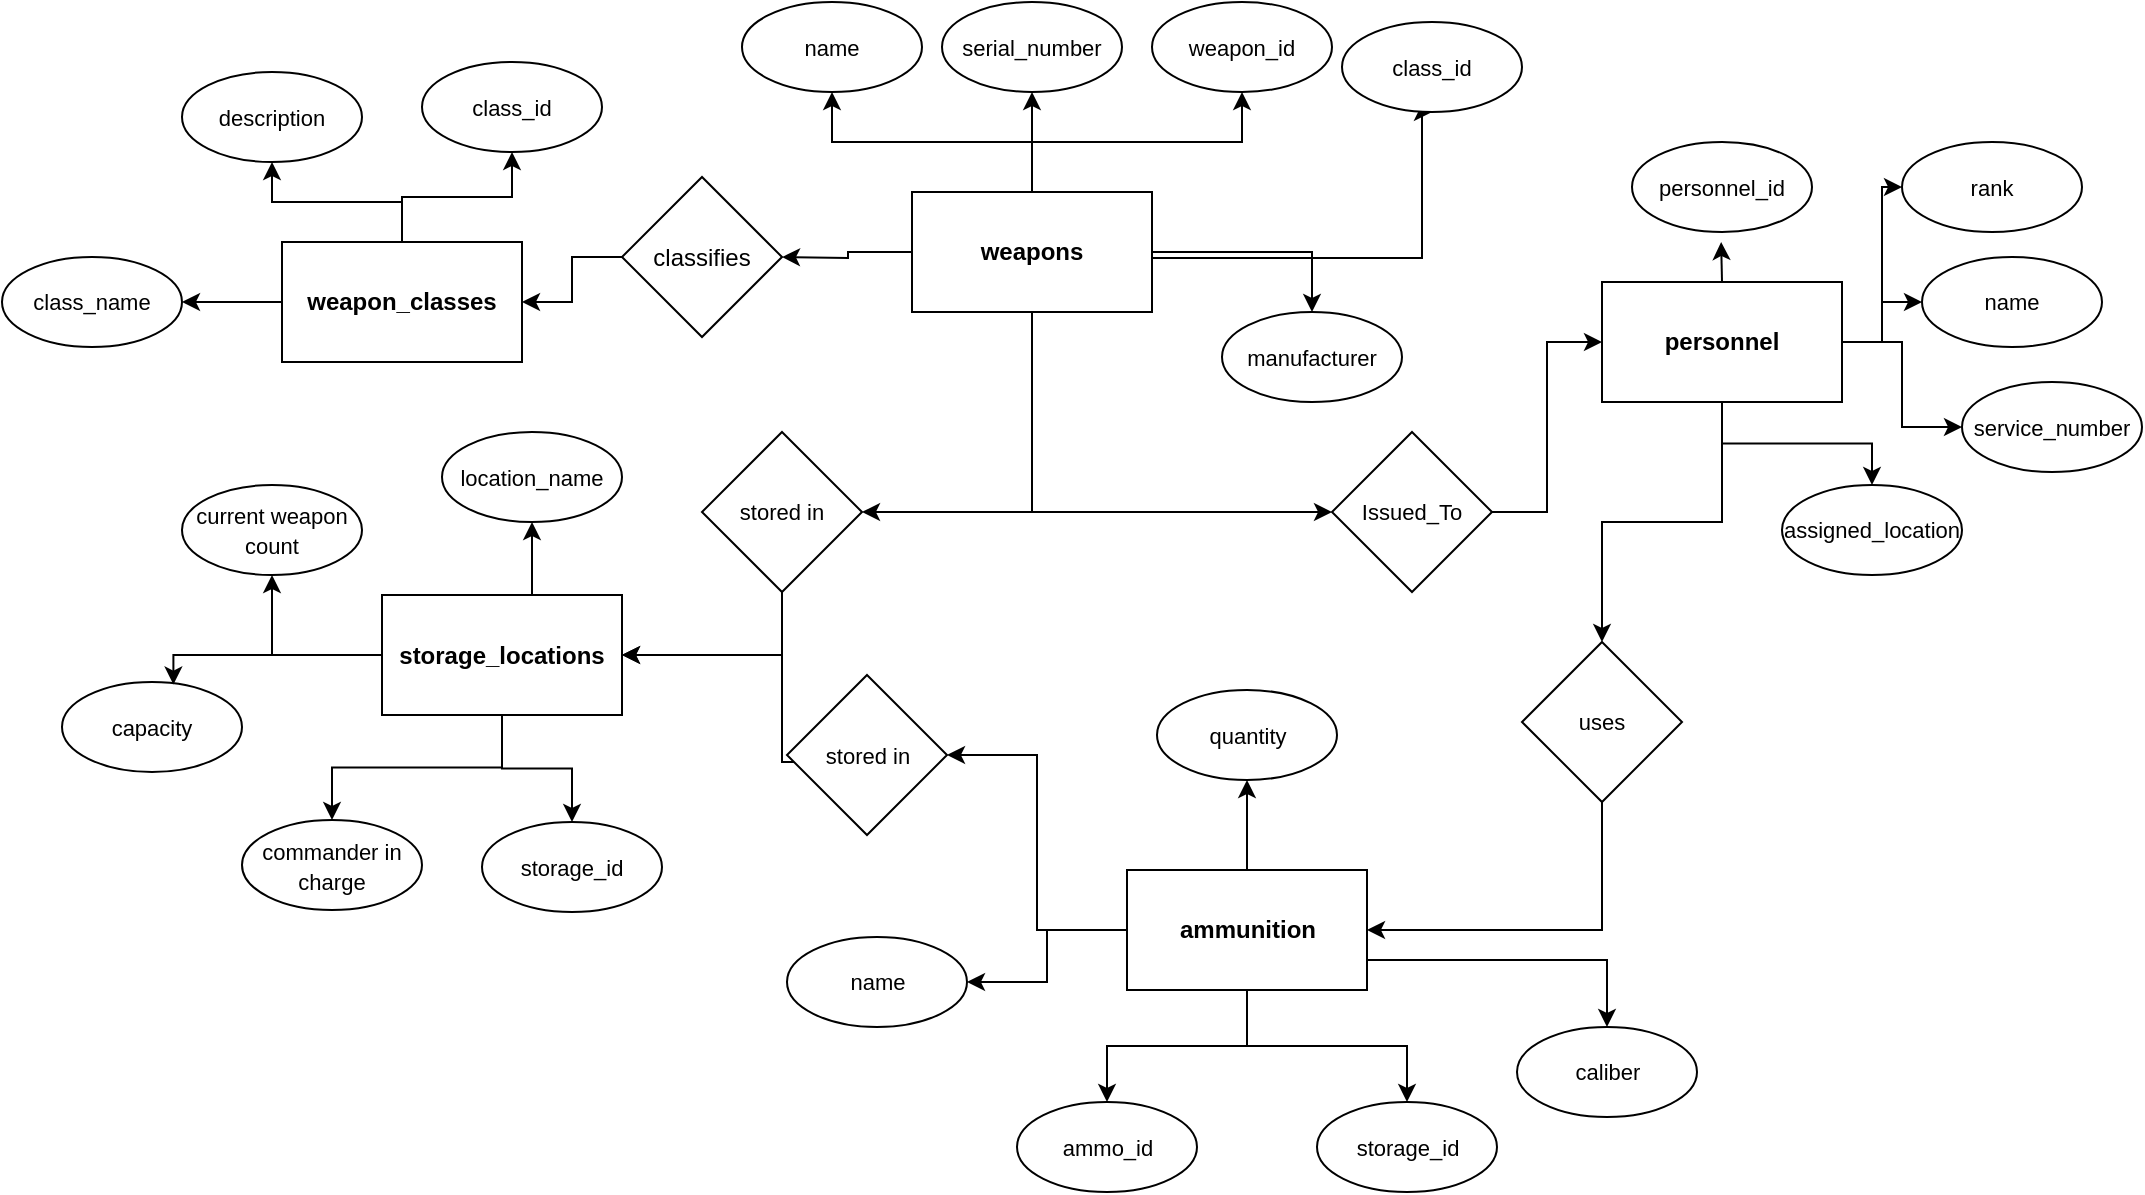 <mxfile version="26.0.16">
  <diagram name="Page-1" id="ycRu8Dl1TrBNxJkZjVXF">
    <mxGraphModel dx="2569" dy="579" grid="1" gridSize="10" guides="1" tooltips="1" connect="1" arrows="1" fold="1" page="1" pageScale="1" pageWidth="1169" pageHeight="827" math="0" shadow="0">
      <root>
        <mxCell id="0" />
        <mxCell id="1" parent="0" />
        <mxCell id="KG3uTl3x-kGDV18g8xJJ-138" value="&lt;span style=&quot;font-size: 11px; text-align: left; text-wrap-mode: nowrap;&quot;&gt;class_id&lt;/span&gt;" style="ellipse;whiteSpace=wrap;html=1;" vertex="1" parent="1">
          <mxGeometry x="200" y="140" width="90" height="45" as="geometry" />
        </mxCell>
        <mxCell id="KG3uTl3x-kGDV18g8xJJ-139" value="&lt;span style=&quot;font-size: 11px; text-align: left; text-wrap-mode: nowrap;&quot;&gt;class_name&lt;/span&gt;" style="ellipse;whiteSpace=wrap;html=1;" vertex="1" parent="1">
          <mxGeometry x="-10" y="237.5" width="90" height="45" as="geometry" />
        </mxCell>
        <mxCell id="KG3uTl3x-kGDV18g8xJJ-141" value="&lt;span style=&quot;font-size: 11px; text-align: left; text-wrap-mode: nowrap;&quot;&gt;description&lt;/span&gt;" style="ellipse;whiteSpace=wrap;html=1;" vertex="1" parent="1">
          <mxGeometry x="80" y="145" width="90" height="45" as="geometry" />
        </mxCell>
        <mxCell id="KG3uTl3x-kGDV18g8xJJ-164" style="edgeStyle=orthogonalEdgeStyle;rounded=0;orthogonalLoop=1;jettySize=auto;html=1;exitX=1;exitY=0.5;exitDx=0;exitDy=0;entryX=0.5;entryY=1;entryDx=0;entryDy=0;" edge="1" parent="1" source="KG3uTl3x-kGDV18g8xJJ-144" target="KG3uTl3x-kGDV18g8xJJ-152">
          <mxGeometry relative="1" as="geometry">
            <mxPoint x="625" y="212.5" as="targetPoint" />
            <Array as="points">
              <mxPoint x="700" y="238" />
            </Array>
          </mxGeometry>
        </mxCell>
        <mxCell id="KG3uTl3x-kGDV18g8xJJ-184" style="edgeStyle=orthogonalEdgeStyle;rounded=0;orthogonalLoop=1;jettySize=auto;html=1;exitX=0.5;exitY=1;exitDx=0;exitDy=0;entryX=0;entryY=0.5;entryDx=0;entryDy=0;" edge="1" parent="1" source="KG3uTl3x-kGDV18g8xJJ-144" target="KG3uTl3x-kGDV18g8xJJ-183">
          <mxGeometry relative="1" as="geometry" />
        </mxCell>
        <mxCell id="KG3uTl3x-kGDV18g8xJJ-220" style="edgeStyle=orthogonalEdgeStyle;rounded=0;orthogonalLoop=1;jettySize=auto;html=1;exitX=0;exitY=0.5;exitDx=0;exitDy=0;" edge="1" parent="1" source="KG3uTl3x-kGDV18g8xJJ-144">
          <mxGeometry relative="1" as="geometry">
            <mxPoint x="380.0" y="237.5" as="targetPoint" />
          </mxGeometry>
        </mxCell>
        <mxCell id="KG3uTl3x-kGDV18g8xJJ-225" style="edgeStyle=orthogonalEdgeStyle;rounded=0;orthogonalLoop=1;jettySize=auto;html=1;exitX=0.5;exitY=0;exitDx=0;exitDy=0;entryX=0.5;entryY=1;entryDx=0;entryDy=0;" edge="1" parent="1" source="KG3uTl3x-kGDV18g8xJJ-144" target="KG3uTl3x-kGDV18g8xJJ-153">
          <mxGeometry relative="1" as="geometry" />
        </mxCell>
        <mxCell id="KG3uTl3x-kGDV18g8xJJ-229" style="edgeStyle=orthogonalEdgeStyle;rounded=0;orthogonalLoop=1;jettySize=auto;html=1;exitX=0.5;exitY=0;exitDx=0;exitDy=0;entryX=0.5;entryY=1;entryDx=0;entryDy=0;" edge="1" parent="1" source="KG3uTl3x-kGDV18g8xJJ-144" target="KG3uTl3x-kGDV18g8xJJ-147">
          <mxGeometry relative="1" as="geometry" />
        </mxCell>
        <mxCell id="KG3uTl3x-kGDV18g8xJJ-230" style="edgeStyle=orthogonalEdgeStyle;rounded=0;orthogonalLoop=1;jettySize=auto;html=1;exitX=1;exitY=0.5;exitDx=0;exitDy=0;entryX=0.5;entryY=0;entryDx=0;entryDy=0;" edge="1" parent="1" source="KG3uTl3x-kGDV18g8xJJ-144" target="KG3uTl3x-kGDV18g8xJJ-150">
          <mxGeometry relative="1" as="geometry" />
        </mxCell>
        <mxCell id="KG3uTl3x-kGDV18g8xJJ-232" style="edgeStyle=orthogonalEdgeStyle;rounded=0;orthogonalLoop=1;jettySize=auto;html=1;exitX=0.5;exitY=0;exitDx=0;exitDy=0;entryX=0.5;entryY=1;entryDx=0;entryDy=0;" edge="1" parent="1" source="KG3uTl3x-kGDV18g8xJJ-144" target="KG3uTl3x-kGDV18g8xJJ-151">
          <mxGeometry relative="1" as="geometry" />
        </mxCell>
        <mxCell id="KG3uTl3x-kGDV18g8xJJ-242" style="edgeStyle=orthogonalEdgeStyle;rounded=0;orthogonalLoop=1;jettySize=auto;html=1;exitX=0.5;exitY=1;exitDx=0;exitDy=0;entryX=1;entryY=0.5;entryDx=0;entryDy=0;" edge="1" parent="1" source="KG3uTl3x-kGDV18g8xJJ-144" target="KG3uTl3x-kGDV18g8xJJ-206">
          <mxGeometry relative="1" as="geometry">
            <Array as="points">
              <mxPoint x="505" y="365" />
            </Array>
          </mxGeometry>
        </mxCell>
        <mxCell id="KG3uTl3x-kGDV18g8xJJ-144" value="&lt;span style=&quot;font-weight: 700; text-wrap-mode: nowrap;&quot;&gt;weapons&lt;/span&gt;" style="rounded=0;whiteSpace=wrap;html=1;" vertex="1" parent="1">
          <mxGeometry x="445" y="205" width="120" height="60" as="geometry" />
        </mxCell>
        <mxCell id="KG3uTl3x-kGDV18g8xJJ-157" value="" style="edgeStyle=orthogonalEdgeStyle;rounded=0;orthogonalLoop=1;jettySize=auto;html=1;" edge="1" parent="1" source="KG3uTl3x-kGDV18g8xJJ-145" target="KG3uTl3x-kGDV18g8xJJ-138">
          <mxGeometry relative="1" as="geometry" />
        </mxCell>
        <mxCell id="KG3uTl3x-kGDV18g8xJJ-218" style="edgeStyle=orthogonalEdgeStyle;rounded=0;orthogonalLoop=1;jettySize=auto;html=1;exitX=0;exitY=0.5;exitDx=0;exitDy=0;entryX=1;entryY=0.5;entryDx=0;entryDy=0;" edge="1" parent="1" source="KG3uTl3x-kGDV18g8xJJ-145" target="KG3uTl3x-kGDV18g8xJJ-139">
          <mxGeometry relative="1" as="geometry" />
        </mxCell>
        <mxCell id="KG3uTl3x-kGDV18g8xJJ-226" style="edgeStyle=orthogonalEdgeStyle;rounded=0;orthogonalLoop=1;jettySize=auto;html=1;exitX=0.5;exitY=0;exitDx=0;exitDy=0;entryX=0.5;entryY=1;entryDx=0;entryDy=0;" edge="1" parent="1" source="KG3uTl3x-kGDV18g8xJJ-145" target="KG3uTl3x-kGDV18g8xJJ-141">
          <mxGeometry relative="1" as="geometry" />
        </mxCell>
        <mxCell id="KG3uTl3x-kGDV18g8xJJ-145" value="&lt;span style=&quot;font-weight: 700; text-wrap-mode: nowrap;&quot;&gt;weapon_classes&lt;/span&gt;" style="rounded=0;whiteSpace=wrap;html=1;" vertex="1" parent="1">
          <mxGeometry x="130" y="230" width="120" height="60" as="geometry" />
        </mxCell>
        <mxCell id="KG3uTl3x-kGDV18g8xJJ-147" value="&lt;span style=&quot;font-size: 11px; text-align: left; text-wrap-mode: nowrap;&quot;&gt;weapon_id&lt;/span&gt;" style="ellipse;whiteSpace=wrap;html=1;" vertex="1" parent="1">
          <mxGeometry x="565" y="110" width="90" height="45" as="geometry" />
        </mxCell>
        <mxCell id="KG3uTl3x-kGDV18g8xJJ-148" value="&lt;span style=&quot;font-size: 11px; text-align: left; text-wrap-mode: nowrap;&quot;&gt;current weapon&lt;/span&gt;&lt;div&gt;&lt;span style=&quot;font-size: 11px; text-align: left; text-wrap-mode: nowrap;&quot;&gt;count&lt;/span&gt;&lt;/div&gt;" style="ellipse;whiteSpace=wrap;html=1;" vertex="1" parent="1">
          <mxGeometry x="80" y="351.5" width="90" height="45" as="geometry" />
        </mxCell>
        <mxCell id="KG3uTl3x-kGDV18g8xJJ-149" value="&lt;span style=&quot;font-size: 11px; text-align: left; text-wrap-mode: nowrap;&quot;&gt;personnel_id&lt;/span&gt;" style="ellipse;whiteSpace=wrap;html=1;" vertex="1" parent="1">
          <mxGeometry x="805" y="180" width="90" height="45" as="geometry" />
        </mxCell>
        <mxCell id="KG3uTl3x-kGDV18g8xJJ-150" value="&lt;span style=&quot;font-size: 11px; text-align: left; text-wrap-mode: nowrap;&quot;&gt;manufacturer&lt;/span&gt;" style="ellipse;whiteSpace=wrap;html=1;" vertex="1" parent="1">
          <mxGeometry x="600" y="265" width="90" height="45" as="geometry" />
        </mxCell>
        <mxCell id="KG3uTl3x-kGDV18g8xJJ-151" value="&lt;span style=&quot;font-size: 11px; text-align: left; text-wrap-mode: nowrap;&quot;&gt;serial_number&lt;/span&gt;" style="ellipse;whiteSpace=wrap;html=1;" vertex="1" parent="1">
          <mxGeometry x="460" y="110" width="90" height="45" as="geometry" />
        </mxCell>
        <mxCell id="KG3uTl3x-kGDV18g8xJJ-152" value="&lt;span style=&quot;font-size: 11px; text-align: left; text-wrap-mode: nowrap;&quot;&gt;class_id&lt;/span&gt;" style="ellipse;whiteSpace=wrap;html=1;" vertex="1" parent="1">
          <mxGeometry x="660" y="120" width="90" height="45" as="geometry" />
        </mxCell>
        <mxCell id="KG3uTl3x-kGDV18g8xJJ-153" value="&lt;span style=&quot;font-size: 11px; text-align: left; text-wrap-mode: nowrap;&quot;&gt;name&lt;/span&gt;" style="ellipse;whiteSpace=wrap;html=1;" vertex="1" parent="1">
          <mxGeometry x="360" y="110" width="90" height="45" as="geometry" />
        </mxCell>
        <mxCell id="KG3uTl3x-kGDV18g8xJJ-221" style="edgeStyle=orthogonalEdgeStyle;rounded=0;orthogonalLoop=1;jettySize=auto;html=1;exitX=0.5;exitY=1;exitDx=0;exitDy=0;entryX=1;entryY=0.5;entryDx=0;entryDy=0;" edge="1" parent="1" source="KG3uTl3x-kGDV18g8xJJ-154" target="KG3uTl3x-kGDV18g8xJJ-145">
          <mxGeometry relative="1" as="geometry" />
        </mxCell>
        <mxCell id="KG3uTl3x-kGDV18g8xJJ-154" value="classifies" style="rhombus;whiteSpace=wrap;html=1;direction=south;" vertex="1" parent="1">
          <mxGeometry x="300" y="197.5" width="80" height="80" as="geometry" />
        </mxCell>
        <mxCell id="KG3uTl3x-kGDV18g8xJJ-182" style="edgeStyle=orthogonalEdgeStyle;rounded=0;orthogonalLoop=1;jettySize=auto;html=1;exitX=0.5;exitY=1;exitDx=0;exitDy=0;entryX=0.5;entryY=0;entryDx=0;entryDy=0;" edge="1" parent="1" source="KG3uTl3x-kGDV18g8xJJ-167" target="KG3uTl3x-kGDV18g8xJJ-174">
          <mxGeometry relative="1" as="geometry" />
        </mxCell>
        <mxCell id="KG3uTl3x-kGDV18g8xJJ-189" style="edgeStyle=orthogonalEdgeStyle;rounded=0;orthogonalLoop=1;jettySize=auto;html=1;exitX=0.5;exitY=1;exitDx=0;exitDy=0;entryX=0.5;entryY=0;entryDx=0;entryDy=0;" edge="1" parent="1" source="KG3uTl3x-kGDV18g8xJJ-167" target="KG3uTl3x-kGDV18g8xJJ-187">
          <mxGeometry relative="1" as="geometry" />
        </mxCell>
        <mxCell id="KG3uTl3x-kGDV18g8xJJ-233" style="edgeStyle=orthogonalEdgeStyle;rounded=0;orthogonalLoop=1;jettySize=auto;html=1;exitX=1;exitY=0.5;exitDx=0;exitDy=0;entryX=0;entryY=0.5;entryDx=0;entryDy=0;" edge="1" parent="1" source="KG3uTl3x-kGDV18g8xJJ-167" target="KG3uTl3x-kGDV18g8xJJ-177">
          <mxGeometry relative="1" as="geometry" />
        </mxCell>
        <mxCell id="KG3uTl3x-kGDV18g8xJJ-234" style="edgeStyle=orthogonalEdgeStyle;rounded=0;orthogonalLoop=1;jettySize=auto;html=1;exitX=1;exitY=0.5;exitDx=0;exitDy=0;entryX=0;entryY=0.5;entryDx=0;entryDy=0;" edge="1" parent="1" source="KG3uTl3x-kGDV18g8xJJ-167" target="KG3uTl3x-kGDV18g8xJJ-175">
          <mxGeometry relative="1" as="geometry" />
        </mxCell>
        <mxCell id="KG3uTl3x-kGDV18g8xJJ-239" style="edgeStyle=orthogonalEdgeStyle;rounded=0;orthogonalLoop=1;jettySize=auto;html=1;exitX=1;exitY=0.5;exitDx=0;exitDy=0;entryX=0;entryY=0.5;entryDx=0;entryDy=0;" edge="1" parent="1" source="KG3uTl3x-kGDV18g8xJJ-167" target="KG3uTl3x-kGDV18g8xJJ-176">
          <mxGeometry relative="1" as="geometry">
            <Array as="points">
              <mxPoint x="930" y="280" />
              <mxPoint x="930" y="203" />
            </Array>
          </mxGeometry>
        </mxCell>
        <mxCell id="KG3uTl3x-kGDV18g8xJJ-240" style="edgeStyle=orthogonalEdgeStyle;rounded=0;orthogonalLoop=1;jettySize=auto;html=1;exitX=0.5;exitY=0;exitDx=0;exitDy=0;" edge="1" parent="1" source="KG3uTl3x-kGDV18g8xJJ-167">
          <mxGeometry relative="1" as="geometry">
            <mxPoint x="849.571" y="230" as="targetPoint" />
          </mxGeometry>
        </mxCell>
        <mxCell id="KG3uTl3x-kGDV18g8xJJ-167" value="&lt;span style=&quot;font-weight: 700; text-wrap-mode: nowrap;&quot;&gt;personnel&lt;/span&gt;" style="rounded=0;whiteSpace=wrap;html=1;" vertex="1" parent="1">
          <mxGeometry x="790" y="250" width="120" height="60" as="geometry" />
        </mxCell>
        <mxCell id="KG3uTl3x-kGDV18g8xJJ-169" value="&lt;span style=&quot;font-size: 11px; text-align: left; text-wrap-mode: nowrap;&quot;&gt;storage_id&lt;/span&gt;" style="ellipse;whiteSpace=wrap;html=1;" vertex="1" parent="1">
          <mxGeometry x="647.5" y="660" width="90" height="45" as="geometry" />
        </mxCell>
        <mxCell id="KG3uTl3x-kGDV18g8xJJ-170" value="&lt;span style=&quot;font-size: 11px; text-align: left; text-wrap-mode: nowrap;&quot;&gt;quantity&lt;/span&gt;" style="ellipse;whiteSpace=wrap;html=1;" vertex="1" parent="1">
          <mxGeometry x="567.5" y="454" width="90" height="45" as="geometry" />
        </mxCell>
        <mxCell id="KG3uTl3x-kGDV18g8xJJ-171" value="&lt;span style=&quot;font-size: 11px; text-align: left; text-wrap-mode: nowrap;&quot;&gt;caliber&lt;/span&gt;" style="ellipse;whiteSpace=wrap;html=1;" vertex="1" parent="1">
          <mxGeometry x="747.5" y="622.5" width="90" height="45" as="geometry" />
        </mxCell>
        <mxCell id="KG3uTl3x-kGDV18g8xJJ-172" value="&lt;span style=&quot;font-size: 11px; text-align: left; text-wrap-mode: nowrap;&quot;&gt;name&lt;/span&gt;" style="ellipse;whiteSpace=wrap;html=1;" vertex="1" parent="1">
          <mxGeometry x="382.5" y="577.5" width="90" height="45" as="geometry" />
        </mxCell>
        <mxCell id="KG3uTl3x-kGDV18g8xJJ-173" value="&lt;span style=&quot;font-size: 11px; text-align: left; text-wrap-mode: nowrap;&quot;&gt;ammo_id&lt;/span&gt;" style="ellipse;whiteSpace=wrap;html=1;" vertex="1" parent="1">
          <mxGeometry x="497.5" y="660" width="90" height="45" as="geometry" />
        </mxCell>
        <mxCell id="KG3uTl3x-kGDV18g8xJJ-174" value="&lt;span style=&quot;font-size: 11px; text-align: left; text-wrap-mode: nowrap;&quot;&gt;assigned_location&lt;/span&gt;" style="ellipse;whiteSpace=wrap;html=1;" vertex="1" parent="1">
          <mxGeometry x="880" y="351.5" width="90" height="45" as="geometry" />
        </mxCell>
        <mxCell id="KG3uTl3x-kGDV18g8xJJ-175" value="&lt;span style=&quot;font-size: 11px; text-align: left; text-wrap-mode: nowrap;&quot;&gt;service_number&lt;/span&gt;" style="ellipse;whiteSpace=wrap;html=1;" vertex="1" parent="1">
          <mxGeometry x="970" y="300" width="90" height="45" as="geometry" />
        </mxCell>
        <mxCell id="KG3uTl3x-kGDV18g8xJJ-176" value="&lt;span style=&quot;font-size: 11px; text-align: left; text-wrap-mode: nowrap;&quot;&gt;rank&lt;/span&gt;" style="ellipse;whiteSpace=wrap;html=1;" vertex="1" parent="1">
          <mxGeometry x="940" y="180" width="90" height="45" as="geometry" />
        </mxCell>
        <mxCell id="KG3uTl3x-kGDV18g8xJJ-177" value="&lt;span style=&quot;font-size: 11px; text-align: left; text-wrap-mode: nowrap;&quot;&gt;name&lt;/span&gt;" style="ellipse;whiteSpace=wrap;html=1;" vertex="1" parent="1">
          <mxGeometry x="950" y="237.5" width="90" height="45" as="geometry" />
        </mxCell>
        <mxCell id="KG3uTl3x-kGDV18g8xJJ-185" style="edgeStyle=orthogonalEdgeStyle;rounded=0;orthogonalLoop=1;jettySize=auto;html=1;exitX=1;exitY=0.5;exitDx=0;exitDy=0;entryX=0;entryY=0.5;entryDx=0;entryDy=0;" edge="1" parent="1" source="KG3uTl3x-kGDV18g8xJJ-183" target="KG3uTl3x-kGDV18g8xJJ-167">
          <mxGeometry relative="1" as="geometry" />
        </mxCell>
        <mxCell id="KG3uTl3x-kGDV18g8xJJ-183" value="&lt;span style=&quot;font-size: 11px; text-wrap-mode: nowrap; background-color: rgb(255, 255, 255);&quot;&gt;Issued_To&lt;/span&gt;" style="rhombus;whiteSpace=wrap;html=1;" vertex="1" parent="1">
          <mxGeometry x="655" y="325" width="80" height="80" as="geometry" />
        </mxCell>
        <mxCell id="KG3uTl3x-kGDV18g8xJJ-192" style="edgeStyle=orthogonalEdgeStyle;rounded=0;orthogonalLoop=1;jettySize=auto;html=1;exitX=0.5;exitY=1;exitDx=0;exitDy=0;entryX=0.5;entryY=0;entryDx=0;entryDy=0;" edge="1" parent="1" source="KG3uTl3x-kGDV18g8xJJ-186" target="KG3uTl3x-kGDV18g8xJJ-173">
          <mxGeometry relative="1" as="geometry" />
        </mxCell>
        <mxCell id="KG3uTl3x-kGDV18g8xJJ-193" style="edgeStyle=orthogonalEdgeStyle;rounded=0;orthogonalLoop=1;jettySize=auto;html=1;entryX=0.5;entryY=0;entryDx=0;entryDy=0;" edge="1" parent="1" source="KG3uTl3x-kGDV18g8xJJ-186" target="KG3uTl3x-kGDV18g8xJJ-169">
          <mxGeometry relative="1" as="geometry" />
        </mxCell>
        <mxCell id="KG3uTl3x-kGDV18g8xJJ-194" style="edgeStyle=orthogonalEdgeStyle;rounded=0;orthogonalLoop=1;jettySize=auto;html=1;exitX=0.5;exitY=0;exitDx=0;exitDy=0;entryX=0.5;entryY=1;entryDx=0;entryDy=0;" edge="1" parent="1" source="KG3uTl3x-kGDV18g8xJJ-186" target="KG3uTl3x-kGDV18g8xJJ-170">
          <mxGeometry relative="1" as="geometry" />
        </mxCell>
        <mxCell id="KG3uTl3x-kGDV18g8xJJ-196" style="edgeStyle=orthogonalEdgeStyle;rounded=0;orthogonalLoop=1;jettySize=auto;html=1;exitX=0;exitY=0.5;exitDx=0;exitDy=0;entryX=1;entryY=0.5;entryDx=0;entryDy=0;" edge="1" parent="1" source="KG3uTl3x-kGDV18g8xJJ-186" target="KG3uTl3x-kGDV18g8xJJ-172">
          <mxGeometry relative="1" as="geometry" />
        </mxCell>
        <mxCell id="KG3uTl3x-kGDV18g8xJJ-227" style="edgeStyle=orthogonalEdgeStyle;rounded=0;orthogonalLoop=1;jettySize=auto;html=1;exitX=1;exitY=0.75;exitDx=0;exitDy=0;" edge="1" parent="1" source="KG3uTl3x-kGDV18g8xJJ-186" target="KG3uTl3x-kGDV18g8xJJ-171">
          <mxGeometry relative="1" as="geometry" />
        </mxCell>
        <mxCell id="KG3uTl3x-kGDV18g8xJJ-228" style="edgeStyle=orthogonalEdgeStyle;rounded=0;orthogonalLoop=1;jettySize=auto;html=1;exitX=0;exitY=0.5;exitDx=0;exitDy=0;entryX=1;entryY=0.5;entryDx=0;entryDy=0;" edge="1" parent="1" source="KG3uTl3x-kGDV18g8xJJ-186" target="KG3uTl3x-kGDV18g8xJJ-203">
          <mxGeometry relative="1" as="geometry" />
        </mxCell>
        <mxCell id="KG3uTl3x-kGDV18g8xJJ-186" value="&lt;span style=&quot;font-weight: 700; text-wrap-mode: nowrap;&quot;&gt;ammunition&lt;/span&gt;" style="rounded=0;whiteSpace=wrap;html=1;" vertex="1" parent="1">
          <mxGeometry x="552.5" y="544" width="120" height="60" as="geometry" />
        </mxCell>
        <mxCell id="KG3uTl3x-kGDV18g8xJJ-187" value="&lt;span style=&quot;font-size: 11px; text-wrap-mode: nowrap; background-color: rgb(255, 255, 255);&quot;&gt;uses&lt;/span&gt;" style="rhombus;whiteSpace=wrap;html=1;" vertex="1" parent="1">
          <mxGeometry x="750" y="430" width="80" height="80" as="geometry" />
        </mxCell>
        <mxCell id="KG3uTl3x-kGDV18g8xJJ-191" style="edgeStyle=orthogonalEdgeStyle;rounded=0;orthogonalLoop=1;jettySize=auto;html=1;exitX=0.5;exitY=1;exitDx=0;exitDy=0;entryX=1;entryY=0.5;entryDx=0;entryDy=0;" edge="1" parent="1" source="KG3uTl3x-kGDV18g8xJJ-187" target="KG3uTl3x-kGDV18g8xJJ-186">
          <mxGeometry relative="1" as="geometry">
            <mxPoint x="767.5" y="510" as="sourcePoint" />
          </mxGeometry>
        </mxCell>
        <mxCell id="KG3uTl3x-kGDV18g8xJJ-198" value="&lt;span style=&quot;font-size: 11px; text-align: left; text-wrap-mode: nowrap;&quot;&gt;commander in&lt;/span&gt;&lt;div&gt;&lt;span style=&quot;font-size: 11px; text-align: left; text-wrap-mode: nowrap;&quot;&gt;charge&lt;/span&gt;&lt;/div&gt;" style="ellipse;whiteSpace=wrap;html=1;" vertex="1" parent="1">
          <mxGeometry x="110" y="519" width="90" height="45" as="geometry" />
        </mxCell>
        <mxCell id="KG3uTl3x-kGDV18g8xJJ-199" value="&lt;span style=&quot;font-size: 11px; text-align: left; text-wrap-mode: nowrap;&quot;&gt;capacity&lt;/span&gt;" style="ellipse;whiteSpace=wrap;html=1;" vertex="1" parent="1">
          <mxGeometry x="20" y="450" width="90" height="45" as="geometry" />
        </mxCell>
        <mxCell id="KG3uTl3x-kGDV18g8xJJ-200" value="&lt;span style=&quot;font-size: 11px; text-align: left; text-wrap-mode: nowrap;&quot;&gt;location_name&lt;/span&gt;" style="ellipse;whiteSpace=wrap;html=1;" vertex="1" parent="1">
          <mxGeometry x="210" y="325" width="90" height="45" as="geometry" />
        </mxCell>
        <mxCell id="KG3uTl3x-kGDV18g8xJJ-201" value="&lt;span style=&quot;font-size: 11px; text-align: left; text-wrap-mode: nowrap;&quot;&gt;storage_id&lt;/span&gt;" style="ellipse;whiteSpace=wrap;html=1;" vertex="1" parent="1">
          <mxGeometry x="230" y="520" width="90" height="45" as="geometry" />
        </mxCell>
        <mxCell id="KG3uTl3x-kGDV18g8xJJ-209" style="edgeStyle=orthogonalEdgeStyle;rounded=0;orthogonalLoop=1;jettySize=auto;html=1;exitX=0;exitY=0.5;exitDx=0;exitDy=0;" edge="1" parent="1" source="KG3uTl3x-kGDV18g8xJJ-202" target="KG3uTl3x-kGDV18g8xJJ-148">
          <mxGeometry relative="1" as="geometry" />
        </mxCell>
        <mxCell id="KG3uTl3x-kGDV18g8xJJ-212" style="edgeStyle=orthogonalEdgeStyle;rounded=0;orthogonalLoop=1;jettySize=auto;html=1;exitX=0.5;exitY=1;exitDx=0;exitDy=0;entryX=0.5;entryY=0;entryDx=0;entryDy=0;" edge="1" parent="1" source="KG3uTl3x-kGDV18g8xJJ-202" target="KG3uTl3x-kGDV18g8xJJ-198">
          <mxGeometry relative="1" as="geometry" />
        </mxCell>
        <mxCell id="KG3uTl3x-kGDV18g8xJJ-213" style="edgeStyle=orthogonalEdgeStyle;rounded=0;orthogonalLoop=1;jettySize=auto;html=1;exitX=0.5;exitY=1;exitDx=0;exitDy=0;entryX=0.5;entryY=0;entryDx=0;entryDy=0;" edge="1" parent="1" source="KG3uTl3x-kGDV18g8xJJ-202" target="KG3uTl3x-kGDV18g8xJJ-201">
          <mxGeometry relative="1" as="geometry" />
        </mxCell>
        <mxCell id="KG3uTl3x-kGDV18g8xJJ-214" style="edgeStyle=orthogonalEdgeStyle;rounded=0;orthogonalLoop=1;jettySize=auto;html=1;exitX=0.5;exitY=0;exitDx=0;exitDy=0;entryX=0.5;entryY=1;entryDx=0;entryDy=0;" edge="1" parent="1" source="KG3uTl3x-kGDV18g8xJJ-202" target="KG3uTl3x-kGDV18g8xJJ-200">
          <mxGeometry relative="1" as="geometry" />
        </mxCell>
        <mxCell id="KG3uTl3x-kGDV18g8xJJ-202" value="&lt;span style=&quot;font-weight: 700; text-wrap-mode: nowrap;&quot;&gt;storage_locations&lt;/span&gt;" style="rounded=0;whiteSpace=wrap;html=1;" vertex="1" parent="1">
          <mxGeometry x="180" y="406.5" width="120" height="60" as="geometry" />
        </mxCell>
        <mxCell id="KG3uTl3x-kGDV18g8xJJ-205" style="edgeStyle=orthogonalEdgeStyle;rounded=0;orthogonalLoop=1;jettySize=auto;html=1;exitX=0;exitY=0.5;exitDx=0;exitDy=0;entryX=1;entryY=0.5;entryDx=0;entryDy=0;" edge="1" parent="1" source="KG3uTl3x-kGDV18g8xJJ-203" target="KG3uTl3x-kGDV18g8xJJ-202">
          <mxGeometry relative="1" as="geometry">
            <Array as="points">
              <mxPoint x="405" y="490" />
              <mxPoint x="380" y="490" />
              <mxPoint x="380" y="436" />
            </Array>
          </mxGeometry>
        </mxCell>
        <mxCell id="KG3uTl3x-kGDV18g8xJJ-203" value="&lt;span style=&quot;font-size: 11px; text-wrap-mode: nowrap; background-color: rgb(255, 255, 255);&quot;&gt;stored in&lt;/span&gt;" style="rhombus;whiteSpace=wrap;html=1;" vertex="1" parent="1">
          <mxGeometry x="382.5" y="446.5" width="80" height="80" as="geometry" />
        </mxCell>
        <mxCell id="KG3uTl3x-kGDV18g8xJJ-243" style="edgeStyle=orthogonalEdgeStyle;rounded=0;orthogonalLoop=1;jettySize=auto;html=1;exitX=0.5;exitY=1;exitDx=0;exitDy=0;entryX=1;entryY=0.5;entryDx=0;entryDy=0;" edge="1" parent="1" source="KG3uTl3x-kGDV18g8xJJ-206" target="KG3uTl3x-kGDV18g8xJJ-202">
          <mxGeometry relative="1" as="geometry" />
        </mxCell>
        <mxCell id="KG3uTl3x-kGDV18g8xJJ-206" value="&lt;span style=&quot;font-size: 11px; text-wrap-mode: nowrap; background-color: rgb(255, 255, 255);&quot;&gt;stored in&lt;/span&gt;" style="rhombus;whiteSpace=wrap;html=1;" vertex="1" parent="1">
          <mxGeometry x="340" y="325" width="80" height="80" as="geometry" />
        </mxCell>
        <mxCell id="KG3uTl3x-kGDV18g8xJJ-244" style="edgeStyle=orthogonalEdgeStyle;rounded=0;orthogonalLoop=1;jettySize=auto;html=1;exitX=0;exitY=0.5;exitDx=0;exitDy=0;entryX=0.619;entryY=0.028;entryDx=0;entryDy=0;entryPerimeter=0;" edge="1" parent="1" source="KG3uTl3x-kGDV18g8xJJ-202" target="KG3uTl3x-kGDV18g8xJJ-199">
          <mxGeometry relative="1" as="geometry">
            <Array as="points">
              <mxPoint x="76" y="436" />
            </Array>
          </mxGeometry>
        </mxCell>
      </root>
    </mxGraphModel>
  </diagram>
</mxfile>
